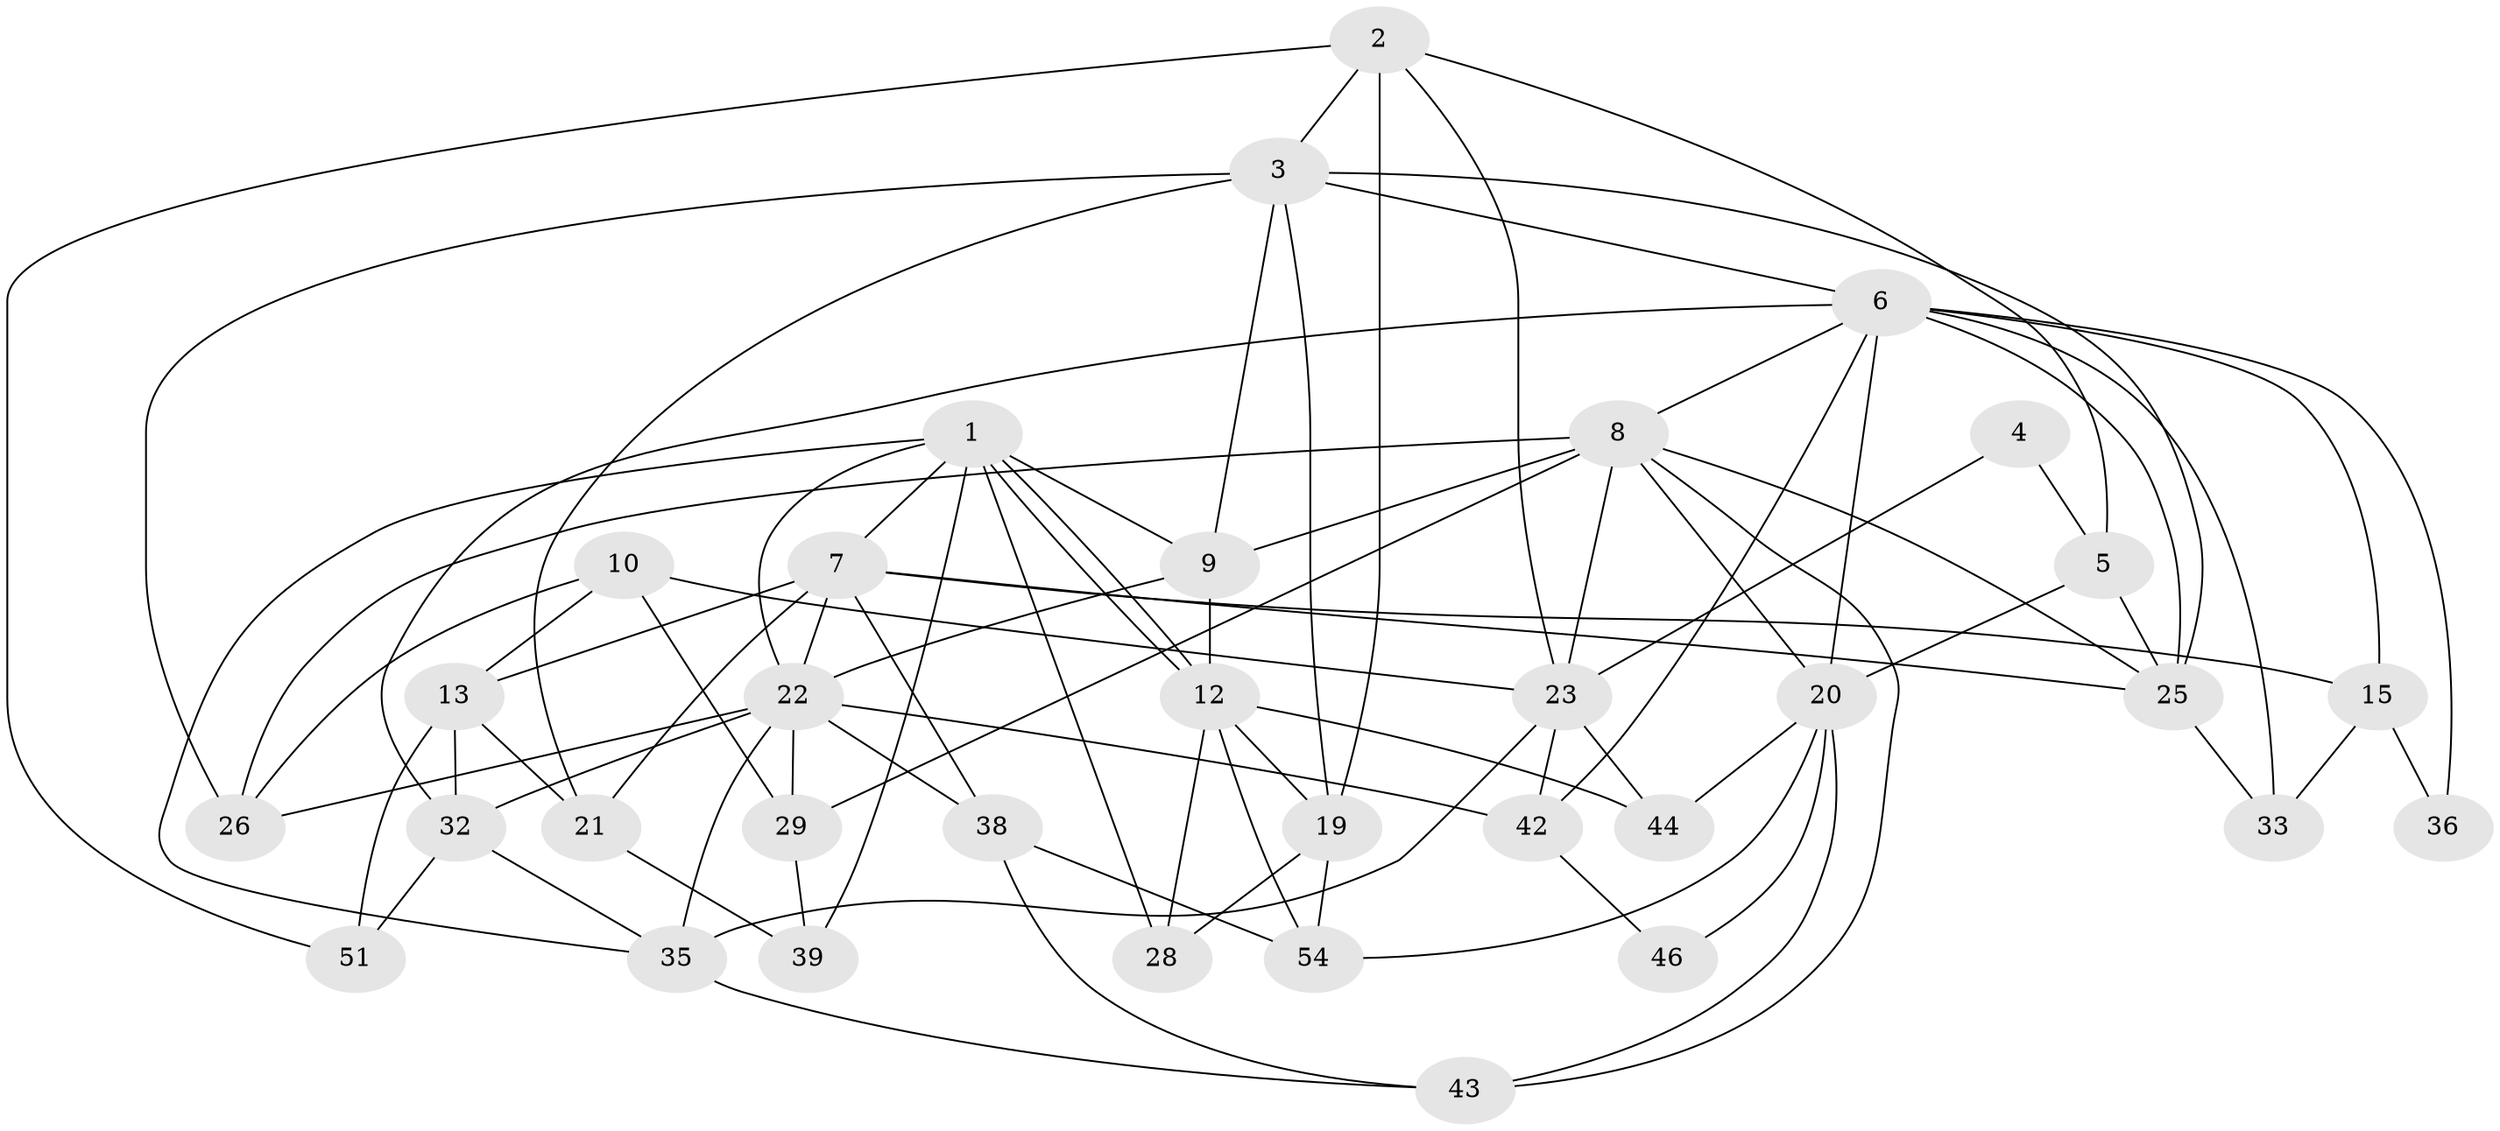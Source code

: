 // Generated by graph-tools (version 1.1) at 2025/23/03/03/25 07:23:59]
// undirected, 34 vertices, 83 edges
graph export_dot {
graph [start="1"]
  node [color=gray90,style=filled];
  1 [super="+40"];
  2 [super="+41"];
  3 [super="+58"];
  4;
  5 [super="+18"];
  6 [super="+14"];
  7 [super="+47"];
  8 [super="+11"];
  9 [super="+49"];
  10 [super="+16"];
  12 [super="+17"];
  13 [super="+27"];
  15 [super="+50"];
  19 [super="+57"];
  20 [super="+31"];
  21;
  22 [super="+24"];
  23 [super="+52"];
  25 [super="+30"];
  26 [super="+55"];
  28;
  29 [super="+56"];
  32 [super="+37"];
  33 [super="+34"];
  35 [super="+48"];
  36;
  38 [super="+45"];
  39;
  42 [super="+53"];
  43;
  44;
  46;
  51;
  54;
  1 -- 12;
  1 -- 12;
  1 -- 7;
  1 -- 39;
  1 -- 9;
  1 -- 28;
  1 -- 22;
  1 -- 35;
  2 -- 51;
  2 -- 19;
  2 -- 5;
  2 -- 3;
  2 -- 23;
  3 -- 26;
  3 -- 19 [weight=2];
  3 -- 21;
  3 -- 9;
  3 -- 6;
  3 -- 25;
  4 -- 23;
  4 -- 5;
  5 -- 20;
  5 -- 25;
  6 -- 20;
  6 -- 8;
  6 -- 15;
  6 -- 25 [weight=2];
  6 -- 36;
  6 -- 33;
  6 -- 32;
  6 -- 42;
  7 -- 38;
  7 -- 21;
  7 -- 22;
  7 -- 13;
  7 -- 15;
  7 -- 25;
  8 -- 23 [weight=2];
  8 -- 9;
  8 -- 20;
  8 -- 43;
  8 -- 29;
  8 -- 25;
  8 -- 26;
  9 -- 12;
  9 -- 22;
  10 -- 13 [weight=2];
  10 -- 26;
  10 -- 23;
  10 -- 29;
  12 -- 19;
  12 -- 28;
  12 -- 54;
  12 -- 44;
  13 -- 21;
  13 -- 51;
  13 -- 32;
  15 -- 36;
  15 -- 33;
  19 -- 28;
  19 -- 54;
  20 -- 43;
  20 -- 44;
  20 -- 54;
  20 -- 46;
  21 -- 39;
  22 -- 42;
  22 -- 29;
  22 -- 35;
  22 -- 32;
  22 -- 38 [weight=2];
  22 -- 26;
  23 -- 42;
  23 -- 35;
  23 -- 44;
  25 -- 33;
  29 -- 39;
  32 -- 35;
  32 -- 51;
  35 -- 43;
  38 -- 54;
  38 -- 43;
  42 -- 46;
}
